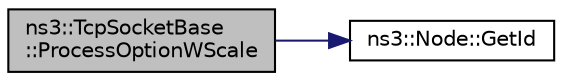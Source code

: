 digraph "ns3::TcpSocketBase::ProcessOptionWScale"
{
 // LATEX_PDF_SIZE
  edge [fontname="Helvetica",fontsize="10",labelfontname="Helvetica",labelfontsize="10"];
  node [fontname="Helvetica",fontsize="10",shape=record];
  rankdir="LR";
  Node1 [label="ns3::TcpSocketBase\l::ProcessOptionWScale",height=0.2,width=0.4,color="black", fillcolor="grey75", style="filled", fontcolor="black",tooltip="Read and parse the Window scale option."];
  Node1 -> Node2 [color="midnightblue",fontsize="10",style="solid",fontname="Helvetica"];
  Node2 [label="ns3::Node::GetId",height=0.2,width=0.4,color="black", fillcolor="white", style="filled",URL="$classns3_1_1_node.html#a2ed8663077afcb8db519296b0ada6355",tooltip=" "];
}
